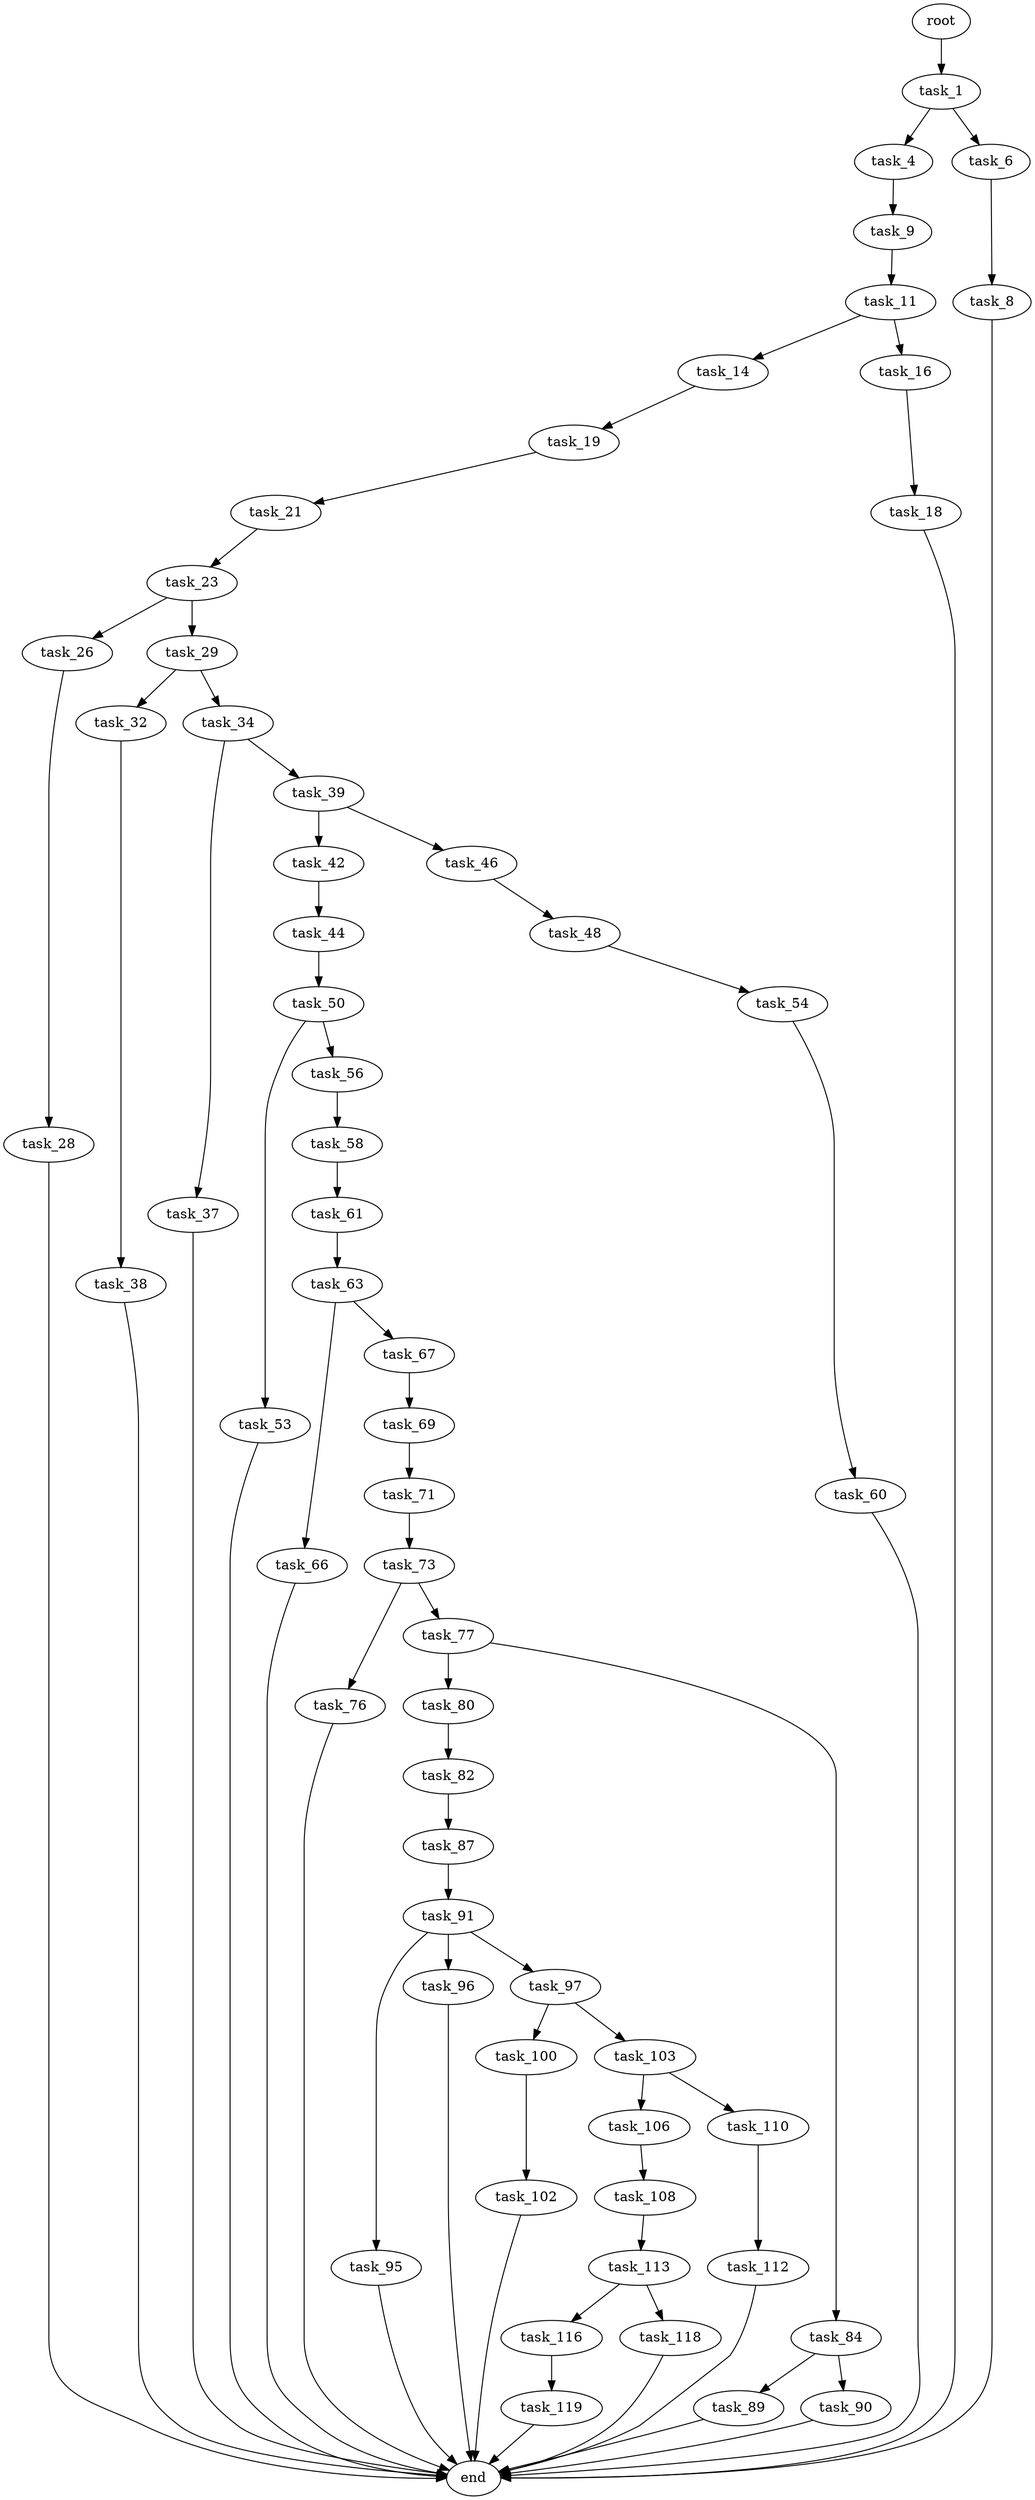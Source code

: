digraph G {
  root [size="0.000000"];
  task_1 [size="8589934592.000000"];
  task_4 [size="28991029248.000000"];
  task_6 [size="674316328246.000000"];
  task_8 [size="417810215.000000"];
  task_9 [size="408808785.000000"];
  task_11 [size="68719476736.000000"];
  task_14 [size="8589934592.000000"];
  task_16 [size="231928233984.000000"];
  task_18 [size="231928233984.000000"];
  task_19 [size="825346756020.000000"];
  task_21 [size="1972744162.000000"];
  task_23 [size="7076855295.000000"];
  task_26 [size="28991029248.000000"];
  task_28 [size="782757789696.000000"];
  task_29 [size="1073741824000.000000"];
  task_32 [size="1073741824000.000000"];
  task_34 [size="784871343960.000000"];
  task_37 [size="408990158274.000000"];
  task_38 [size="3425974495.000000"];
  task_39 [size="525301032197.000000"];
  task_42 [size="10901751007.000000"];
  task_44 [size="60565598132.000000"];
  task_46 [size="844672365712.000000"];
  task_48 [size="104092345405.000000"];
  task_50 [size="347245231556.000000"];
  task_53 [size="24635460744.000000"];
  task_54 [size="2021844435.000000"];
  task_56 [size="49470797563.000000"];
  task_58 [size="231928233984.000000"];
  task_60 [size="30912488900.000000"];
  task_61 [size="317164728087.000000"];
  task_63 [size="17668872590.000000"];
  task_66 [size="149427863518.000000"];
  task_67 [size="5101575286.000000"];
  task_69 [size="132593034899.000000"];
  task_71 [size="983429665.000000"];
  task_73 [size="19126441238.000000"];
  task_76 [size="7798250869.000000"];
  task_77 [size="231928233984.000000"];
  task_80 [size="9720036604.000000"];
  task_82 [size="368293445632.000000"];
  task_84 [size="364790080730.000000"];
  task_87 [size="69223350040.000000"];
  task_89 [size="18869268790.000000"];
  task_90 [size="182402353161.000000"];
  task_91 [size="6239938253.000000"];
  task_95 [size="134217728000.000000"];
  task_96 [size="134217728000.000000"];
  task_97 [size="8589934592.000000"];
  task_100 [size="4795588634.000000"];
  task_102 [size="810350291229.000000"];
  task_103 [size="6180074128.000000"];
  task_106 [size="7998057952.000000"];
  task_108 [size="231928233984.000000"];
  task_110 [size="134217728000.000000"];
  task_112 [size="85543156364.000000"];
  task_113 [size="3849443692.000000"];
  task_116 [size="68719476736.000000"];
  task_118 [size="1335127693589.000000"];
  task_119 [size="368293445632.000000"];
  end [size="0.000000"];

  root -> task_1 [size="1.000000"];
  task_1 -> task_4 [size="33554432.000000"];
  task_1 -> task_6 [size="33554432.000000"];
  task_4 -> task_9 [size="75497472.000000"];
  task_6 -> task_8 [size="536870912.000000"];
  task_8 -> end [size="1.000000"];
  task_9 -> task_11 [size="33554432.000000"];
  task_11 -> task_14 [size="134217728.000000"];
  task_11 -> task_16 [size="134217728.000000"];
  task_14 -> task_19 [size="33554432.000000"];
  task_16 -> task_18 [size="301989888.000000"];
  task_18 -> end [size="1.000000"];
  task_19 -> task_21 [size="536870912.000000"];
  task_21 -> task_23 [size="33554432.000000"];
  task_23 -> task_26 [size="411041792.000000"];
  task_23 -> task_29 [size="411041792.000000"];
  task_26 -> task_28 [size="75497472.000000"];
  task_28 -> end [size="1.000000"];
  task_29 -> task_32 [size="838860800.000000"];
  task_29 -> task_34 [size="838860800.000000"];
  task_32 -> task_38 [size="838860800.000000"];
  task_34 -> task_37 [size="679477248.000000"];
  task_34 -> task_39 [size="679477248.000000"];
  task_37 -> end [size="1.000000"];
  task_38 -> end [size="1.000000"];
  task_39 -> task_42 [size="536870912.000000"];
  task_39 -> task_46 [size="536870912.000000"];
  task_42 -> task_44 [size="679477248.000000"];
  task_44 -> task_50 [size="75497472.000000"];
  task_46 -> task_48 [size="536870912.000000"];
  task_48 -> task_54 [size="301989888.000000"];
  task_50 -> task_53 [size="411041792.000000"];
  task_50 -> task_56 [size="411041792.000000"];
  task_53 -> end [size="1.000000"];
  task_54 -> task_60 [size="209715200.000000"];
  task_56 -> task_58 [size="134217728.000000"];
  task_58 -> task_61 [size="301989888.000000"];
  task_60 -> end [size="1.000000"];
  task_61 -> task_63 [size="301989888.000000"];
  task_63 -> task_66 [size="411041792.000000"];
  task_63 -> task_67 [size="411041792.000000"];
  task_66 -> end [size="1.000000"];
  task_67 -> task_69 [size="209715200.000000"];
  task_69 -> task_71 [size="301989888.000000"];
  task_71 -> task_73 [size="33554432.000000"];
  task_73 -> task_76 [size="536870912.000000"];
  task_73 -> task_77 [size="536870912.000000"];
  task_76 -> end [size="1.000000"];
  task_77 -> task_80 [size="301989888.000000"];
  task_77 -> task_84 [size="301989888.000000"];
  task_80 -> task_82 [size="411041792.000000"];
  task_82 -> task_87 [size="411041792.000000"];
  task_84 -> task_89 [size="411041792.000000"];
  task_84 -> task_90 [size="411041792.000000"];
  task_87 -> task_91 [size="75497472.000000"];
  task_89 -> end [size="1.000000"];
  task_90 -> end [size="1.000000"];
  task_91 -> task_95 [size="209715200.000000"];
  task_91 -> task_96 [size="209715200.000000"];
  task_91 -> task_97 [size="209715200.000000"];
  task_95 -> end [size="1.000000"];
  task_96 -> end [size="1.000000"];
  task_97 -> task_100 [size="33554432.000000"];
  task_97 -> task_103 [size="33554432.000000"];
  task_100 -> task_102 [size="411041792.000000"];
  task_102 -> end [size="1.000000"];
  task_103 -> task_106 [size="33554432.000000"];
  task_103 -> task_110 [size="33554432.000000"];
  task_106 -> task_108 [size="33554432.000000"];
  task_108 -> task_113 [size="301989888.000000"];
  task_110 -> task_112 [size="209715200.000000"];
  task_112 -> end [size="1.000000"];
  task_113 -> task_116 [size="75497472.000000"];
  task_113 -> task_118 [size="75497472.000000"];
  task_116 -> task_119 [size="134217728.000000"];
  task_118 -> end [size="1.000000"];
  task_119 -> end [size="1.000000"];
}
